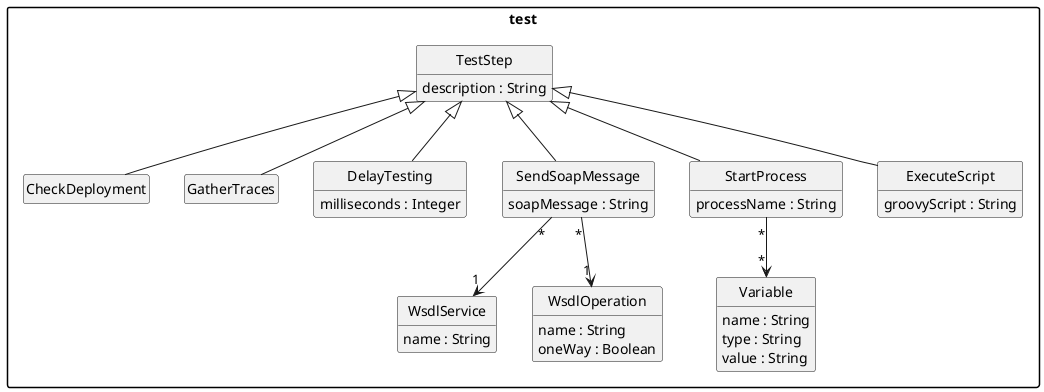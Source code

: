 @startuml

package "test" {

	class TestStep {
	  description : String
	}

	class CheckDeployment extends TestStep
	class GatherTraces extends TestStep
	class DelayTesting extends TestStep {
	  milliseconds : Integer
	}
	class SendSoapMessage extends TestStep {
	  soapMessage : String

	}
	class WsdlService{
	 name : String
	}
	class WsdlOperation {
	name : String
	oneWay : Boolean
	}
	class StartProcess extends TestStep{
	  processName : String
	}

	class ExecuteScript extends TestStep {
	      groovyScript : String
    	}

	class Variable {
	  name : String
	  type : String
	  value : String
	}

}

StartProcess "*" -down-> "*" Variable
SendSoapMessage "*" -down-> "1" WsdlService
SendSoapMessage "*" -down-> "1" WsdlOperation

hide empty members
hide empty methods
hide circle

skinparam monochrome true
skinparam shadowing false
skinparam packageStyle rect
@enduml
